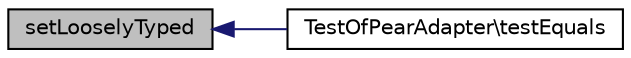 digraph "setLooselyTyped"
{
  edge [fontname="Helvetica",fontsize="10",labelfontname="Helvetica",labelfontsize="10"];
  node [fontname="Helvetica",fontsize="10",shape=record];
  rankdir="LR";
  Node1 [label="setLooselyTyped",height=0.2,width=0.4,color="black", fillcolor="grey75", style="filled" fontcolor="black"];
  Node1 -> Node2 [dir="back",color="midnightblue",fontsize="10",style="solid",fontname="Helvetica"];
  Node2 [label="TestOfPearAdapter\\testEquals",height=0.2,width=0.4,color="black", fillcolor="white", style="filled",URL="$class_test_of_pear_adapter.html#af17c1aa591ef2763ea734bcbcba95dbe"];
}
